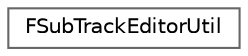 digraph "Graphical Class Hierarchy"
{
 // INTERACTIVE_SVG=YES
 // LATEX_PDF_SIZE
  bgcolor="transparent";
  edge [fontname=Helvetica,fontsize=10,labelfontname=Helvetica,labelfontsize=10];
  node [fontname=Helvetica,fontsize=10,shape=box,height=0.2,width=0.4];
  rankdir="LR";
  Node0 [id="Node000000",label="FSubTrackEditorUtil",height=0.2,width=0.4,color="grey40", fillcolor="white", style="filled",URL="$df/d38/classFSubTrackEditorUtil.html",tooltip=" "];
}
